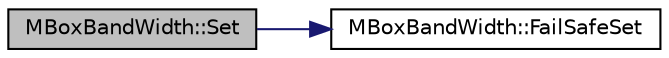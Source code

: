 digraph "MBoxBandWidth::Set"
{
 // LATEX_PDF_SIZE
  edge [fontname="Helvetica",fontsize="10",labelfontname="Helvetica",labelfontsize="10"];
  node [fontname="Helvetica",fontsize="10",shape=record];
  rankdir="LR";
  Node1 [label="MBoxBandWidth::Set",height=0.2,width=0.4,color="black", fillcolor="grey75", style="filled", fontcolor="black",tooltip="Returns a payload object belonging to the MBOX with correct bytecode."];
  Node1 -> Node2 [color="midnightblue",fontsize="10",style="solid",fontname="Helvetica"];
  Node2 [label="MBoxBandWidth::FailSafeSet",height=0.2,width=0.4,color="black", fillcolor="white", style="filled",URL="$class_m_box_band_width.html#a0c8e636551b87e38971bd6b84f0ccef0",tooltip="Exception implementation of the MBoxBandWidth Class This will handle the limit input,..."];
}
